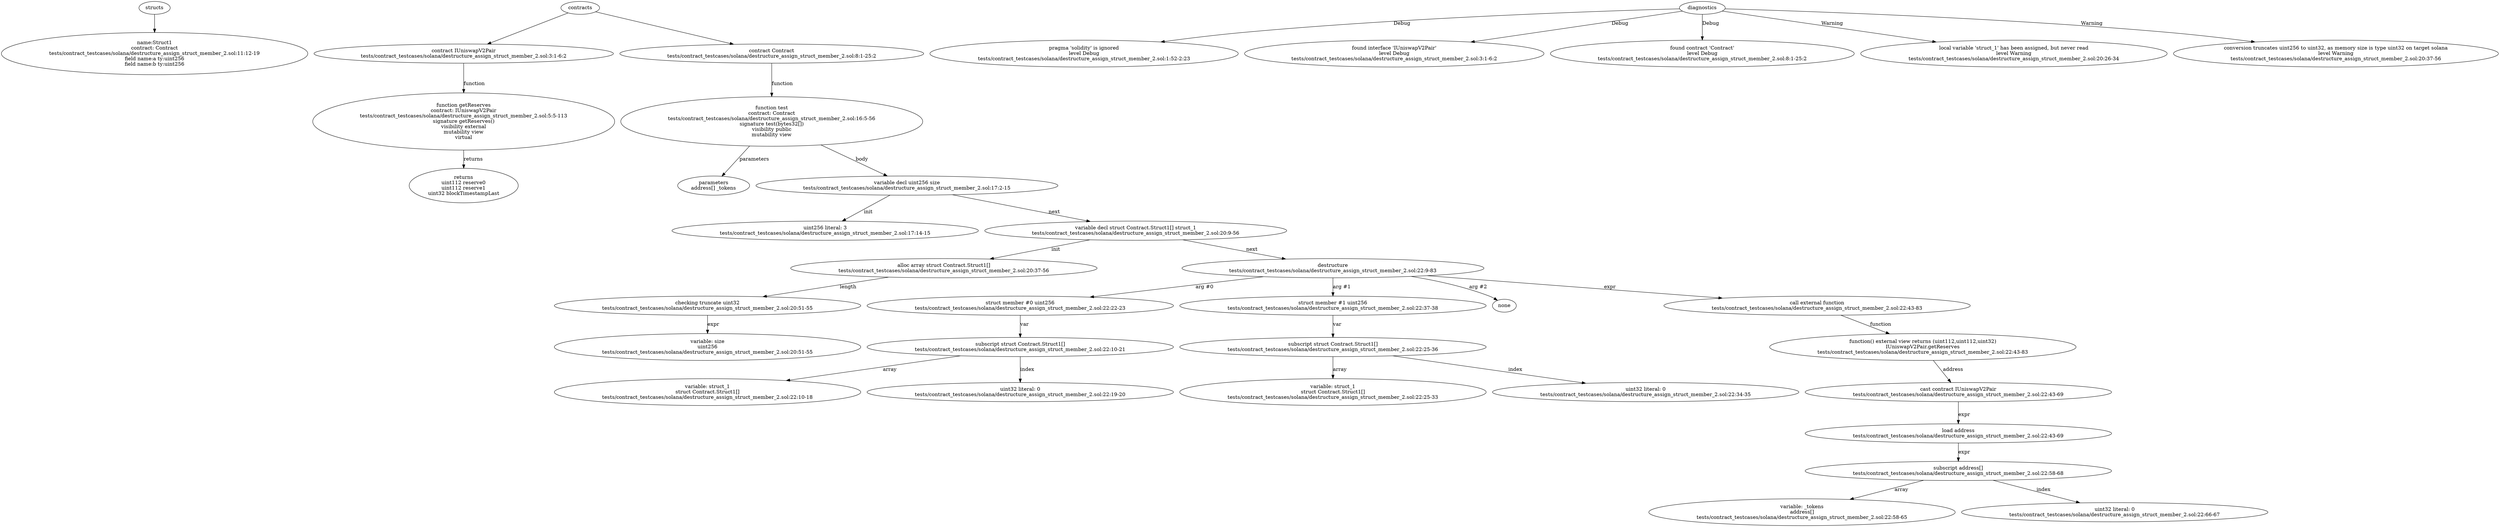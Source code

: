 strict digraph "tests/contract_testcases/solana/destructure_assign_struct_member_2.sol" {
	Struct1 [label="name:Struct1\ncontract: Contract\ntests/contract_testcases/solana/destructure_assign_struct_member_2.sol:11:12-19\nfield name:a ty:uint256\nfield name:b ty:uint256"]
	contract [label="contract IUniswapV2Pair\ntests/contract_testcases/solana/destructure_assign_struct_member_2.sol:3:1-6:2"]
	getReserves [label="function getReserves\ncontract: IUniswapV2Pair\ntests/contract_testcases/solana/destructure_assign_struct_member_2.sol:5:5-113\nsignature getReserves()\nvisibility external\nmutability view\nvirtual"]
	returns [label="returns\nuint112 reserve0\nuint112 reserve1\nuint32 blockTimestampLast"]
	contract_6 [label="contract Contract\ntests/contract_testcases/solana/destructure_assign_struct_member_2.sol:8:1-25:2"]
	test [label="function test\ncontract: Contract\ntests/contract_testcases/solana/destructure_assign_struct_member_2.sol:16:5-56\nsignature test(bytes32[])\nvisibility public\nmutability view"]
	parameters [label="parameters\naddress[] _tokens"]
	var_decl [label="variable decl uint256 size\ntests/contract_testcases/solana/destructure_assign_struct_member_2.sol:17:2-15"]
	number_literal [label="uint256 literal: 3\ntests/contract_testcases/solana/destructure_assign_struct_member_2.sol:17:14-15"]
	var_decl_11 [label="variable decl struct Contract.Struct1[] struct_1\ntests/contract_testcases/solana/destructure_assign_struct_member_2.sol:20:9-56"]
	alloc_array [label="alloc array struct Contract.Struct1[]\ntests/contract_testcases/solana/destructure_assign_struct_member_2.sol:20:37-56"]
	trunc [label="checking truncate uint32\ntests/contract_testcases/solana/destructure_assign_struct_member_2.sol:20:51-55"]
	variable [label="variable: size\nuint256\ntests/contract_testcases/solana/destructure_assign_struct_member_2.sol:20:51-55"]
	destructure [label="destructure\ntests/contract_testcases/solana/destructure_assign_struct_member_2.sol:22:9-83"]
	structmember [label="struct member #0 uint256\ntests/contract_testcases/solana/destructure_assign_struct_member_2.sol:22:22-23"]
	subscript [label="subscript struct Contract.Struct1[]\ntests/contract_testcases/solana/destructure_assign_struct_member_2.sol:22:10-21"]
	variable_18 [label="variable: struct_1\nstruct Contract.Struct1[]\ntests/contract_testcases/solana/destructure_assign_struct_member_2.sol:22:10-18"]
	number_literal_19 [label="uint32 literal: 0\ntests/contract_testcases/solana/destructure_assign_struct_member_2.sol:22:19-20"]
	structmember_20 [label="struct member #1 uint256\ntests/contract_testcases/solana/destructure_assign_struct_member_2.sol:22:37-38"]
	subscript_21 [label="subscript struct Contract.Struct1[]\ntests/contract_testcases/solana/destructure_assign_struct_member_2.sol:22:25-36"]
	variable_22 [label="variable: struct_1\nstruct Contract.Struct1[]\ntests/contract_testcases/solana/destructure_assign_struct_member_2.sol:22:25-33"]
	number_literal_23 [label="uint32 literal: 0\ntests/contract_testcases/solana/destructure_assign_struct_member_2.sol:22:34-35"]
	none [label="none"]
	call_external_function [label="call external function\ntests/contract_testcases/solana/destructure_assign_struct_member_2.sol:22:43-83"]
	external_function [label="function() external view returns (uint112,uint112,uint32)\nIUniswapV2Pair.getReserves\ntests/contract_testcases/solana/destructure_assign_struct_member_2.sol:22:43-83"]
	cast [label="cast contract IUniswapV2Pair\ntests/contract_testcases/solana/destructure_assign_struct_member_2.sol:22:43-69"]
	load [label="load address\ntests/contract_testcases/solana/destructure_assign_struct_member_2.sol:22:43-69"]
	subscript_29 [label="subscript address[]\ntests/contract_testcases/solana/destructure_assign_struct_member_2.sol:22:58-68"]
	variable_30 [label="variable: _tokens\naddress[]\ntests/contract_testcases/solana/destructure_assign_struct_member_2.sol:22:58-65"]
	number_literal_31 [label="uint32 literal: 0\ntests/contract_testcases/solana/destructure_assign_struct_member_2.sol:22:66-67"]
	diagnostic [label="pragma 'solidity' is ignored\nlevel Debug\ntests/contract_testcases/solana/destructure_assign_struct_member_2.sol:1:52-2:23"]
	diagnostic_34 [label="found interface 'IUniswapV2Pair'\nlevel Debug\ntests/contract_testcases/solana/destructure_assign_struct_member_2.sol:3:1-6:2"]
	diagnostic_35 [label="found contract 'Contract'\nlevel Debug\ntests/contract_testcases/solana/destructure_assign_struct_member_2.sol:8:1-25:2"]
	diagnostic_36 [label="local variable 'struct_1' has been assigned, but never read\nlevel Warning\ntests/contract_testcases/solana/destructure_assign_struct_member_2.sol:20:26-34"]
	diagnostic_37 [label="conversion truncates uint256 to uint32, as memory size is type uint32 on target solana\nlevel Warning\ntests/contract_testcases/solana/destructure_assign_struct_member_2.sol:20:37-56"]
	structs -> Struct1
	contracts -> contract
	contract -> getReserves [label="function"]
	getReserves -> returns [label="returns"]
	contracts -> contract_6
	contract_6 -> test [label="function"]
	test -> parameters [label="parameters"]
	test -> var_decl [label="body"]
	var_decl -> number_literal [label="init"]
	var_decl -> var_decl_11 [label="next"]
	var_decl_11 -> alloc_array [label="init"]
	alloc_array -> trunc [label="length"]
	trunc -> variable [label="expr"]
	var_decl_11 -> destructure [label="next"]
	destructure -> structmember [label="arg #0"]
	structmember -> subscript [label="var"]
	subscript -> variable_18 [label="array"]
	subscript -> number_literal_19 [label="index"]
	destructure -> structmember_20 [label="arg #1"]
	structmember_20 -> subscript_21 [label="var"]
	subscript_21 -> variable_22 [label="array"]
	subscript_21 -> number_literal_23 [label="index"]
	destructure -> none [label="arg #2"]
	destructure -> call_external_function [label="expr"]
	call_external_function -> external_function [label="function"]
	external_function -> cast [label="address"]
	cast -> load [label="expr"]
	load -> subscript_29 [label="expr"]
	subscript_29 -> variable_30 [label="array"]
	subscript_29 -> number_literal_31 [label="index"]
	diagnostics -> diagnostic [label="Debug"]
	diagnostics -> diagnostic_34 [label="Debug"]
	diagnostics -> diagnostic_35 [label="Debug"]
	diagnostics -> diagnostic_36 [label="Warning"]
	diagnostics -> diagnostic_37 [label="Warning"]
}
